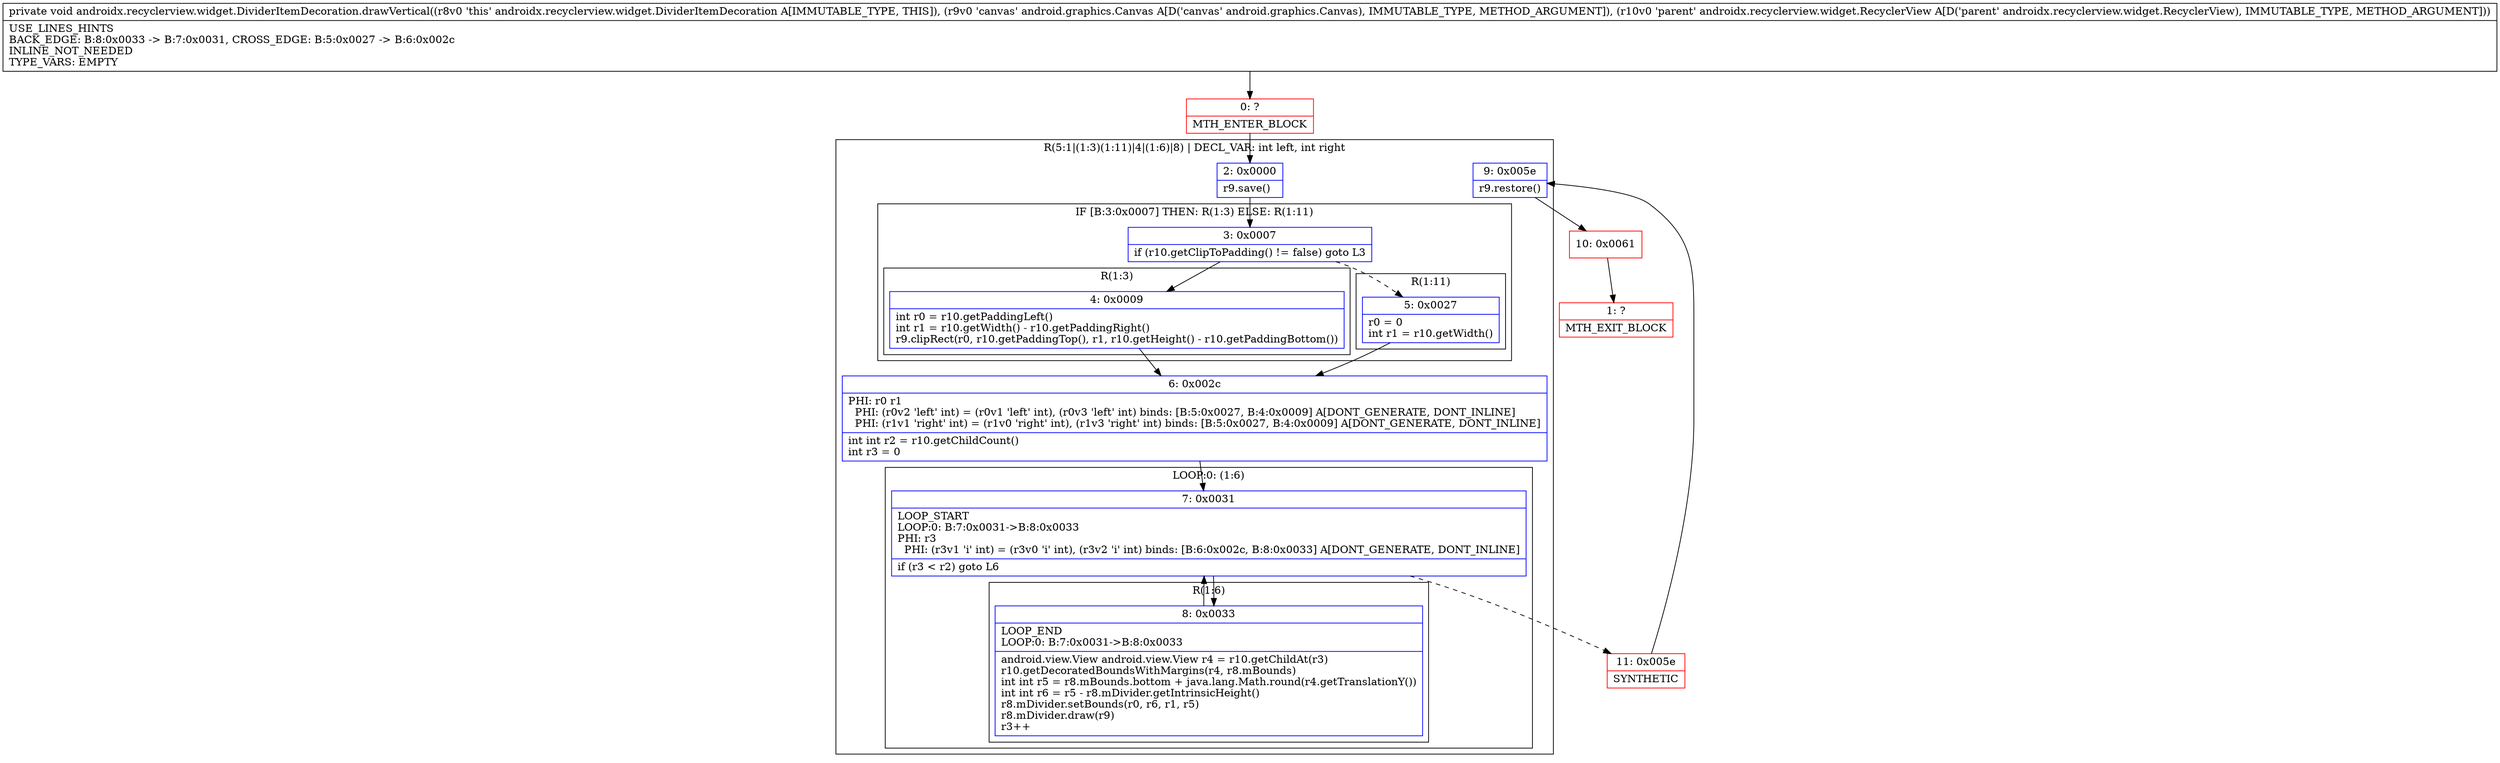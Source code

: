 digraph "CFG forandroidx.recyclerview.widget.DividerItemDecoration.drawVertical(Landroid\/graphics\/Canvas;Landroidx\/recyclerview\/widget\/RecyclerView;)V" {
subgraph cluster_Region_986090033 {
label = "R(5:1|(1:3)(1:11)|4|(1:6)|8) | DECL_VAR: int left, int right\l";
node [shape=record,color=blue];
Node_2 [shape=record,label="{2\:\ 0x0000|r9.save()\l}"];
subgraph cluster_IfRegion_464774485 {
label = "IF [B:3:0x0007] THEN: R(1:3) ELSE: R(1:11)";
node [shape=record,color=blue];
Node_3 [shape=record,label="{3\:\ 0x0007|if (r10.getClipToPadding() != false) goto L3\l}"];
subgraph cluster_Region_431862899 {
label = "R(1:3)";
node [shape=record,color=blue];
Node_4 [shape=record,label="{4\:\ 0x0009|int r0 = r10.getPaddingLeft()\lint r1 = r10.getWidth() \- r10.getPaddingRight()\lr9.clipRect(r0, r10.getPaddingTop(), r1, r10.getHeight() \- r10.getPaddingBottom())\l}"];
}
subgraph cluster_Region_1446200927 {
label = "R(1:11)";
node [shape=record,color=blue];
Node_5 [shape=record,label="{5\:\ 0x0027|r0 = 0\lint r1 = r10.getWidth()\l}"];
}
}
Node_6 [shape=record,label="{6\:\ 0x002c|PHI: r0 r1 \l  PHI: (r0v2 'left' int) = (r0v1 'left' int), (r0v3 'left' int) binds: [B:5:0x0027, B:4:0x0009] A[DONT_GENERATE, DONT_INLINE]\l  PHI: (r1v1 'right' int) = (r1v0 'right' int), (r1v3 'right' int) binds: [B:5:0x0027, B:4:0x0009] A[DONT_GENERATE, DONT_INLINE]\l|int int r2 = r10.getChildCount()\lint r3 = 0\l}"];
subgraph cluster_LoopRegion_529284134 {
label = "LOOP:0: (1:6)";
node [shape=record,color=blue];
Node_7 [shape=record,label="{7\:\ 0x0031|LOOP_START\lLOOP:0: B:7:0x0031\-\>B:8:0x0033\lPHI: r3 \l  PHI: (r3v1 'i' int) = (r3v0 'i' int), (r3v2 'i' int) binds: [B:6:0x002c, B:8:0x0033] A[DONT_GENERATE, DONT_INLINE]\l|if (r3 \< r2) goto L6\l}"];
subgraph cluster_Region_1405190198 {
label = "R(1:6)";
node [shape=record,color=blue];
Node_8 [shape=record,label="{8\:\ 0x0033|LOOP_END\lLOOP:0: B:7:0x0031\-\>B:8:0x0033\l|android.view.View android.view.View r4 = r10.getChildAt(r3)\lr10.getDecoratedBoundsWithMargins(r4, r8.mBounds)\lint int r5 = r8.mBounds.bottom + java.lang.Math.round(r4.getTranslationY())\lint int r6 = r5 \- r8.mDivider.getIntrinsicHeight()\lr8.mDivider.setBounds(r0, r6, r1, r5)\lr8.mDivider.draw(r9)\lr3++\l}"];
}
}
Node_9 [shape=record,label="{9\:\ 0x005e|r9.restore()\l}"];
}
Node_0 [shape=record,color=red,label="{0\:\ ?|MTH_ENTER_BLOCK\l}"];
Node_11 [shape=record,color=red,label="{11\:\ 0x005e|SYNTHETIC\l}"];
Node_10 [shape=record,color=red,label="{10\:\ 0x0061}"];
Node_1 [shape=record,color=red,label="{1\:\ ?|MTH_EXIT_BLOCK\l}"];
MethodNode[shape=record,label="{private void androidx.recyclerview.widget.DividerItemDecoration.drawVertical((r8v0 'this' androidx.recyclerview.widget.DividerItemDecoration A[IMMUTABLE_TYPE, THIS]), (r9v0 'canvas' android.graphics.Canvas A[D('canvas' android.graphics.Canvas), IMMUTABLE_TYPE, METHOD_ARGUMENT]), (r10v0 'parent' androidx.recyclerview.widget.RecyclerView A[D('parent' androidx.recyclerview.widget.RecyclerView), IMMUTABLE_TYPE, METHOD_ARGUMENT]))  | USE_LINES_HINTS\lBACK_EDGE: B:8:0x0033 \-\> B:7:0x0031, CROSS_EDGE: B:5:0x0027 \-\> B:6:0x002c\lINLINE_NOT_NEEDED\lTYPE_VARS: EMPTY\l}"];
MethodNode -> Node_0;Node_2 -> Node_3;
Node_3 -> Node_4;
Node_3 -> Node_5[style=dashed];
Node_4 -> Node_6;
Node_5 -> Node_6;
Node_6 -> Node_7;
Node_7 -> Node_8;
Node_7 -> Node_11[style=dashed];
Node_8 -> Node_7;
Node_9 -> Node_10;
Node_0 -> Node_2;
Node_11 -> Node_9;
Node_10 -> Node_1;
}

